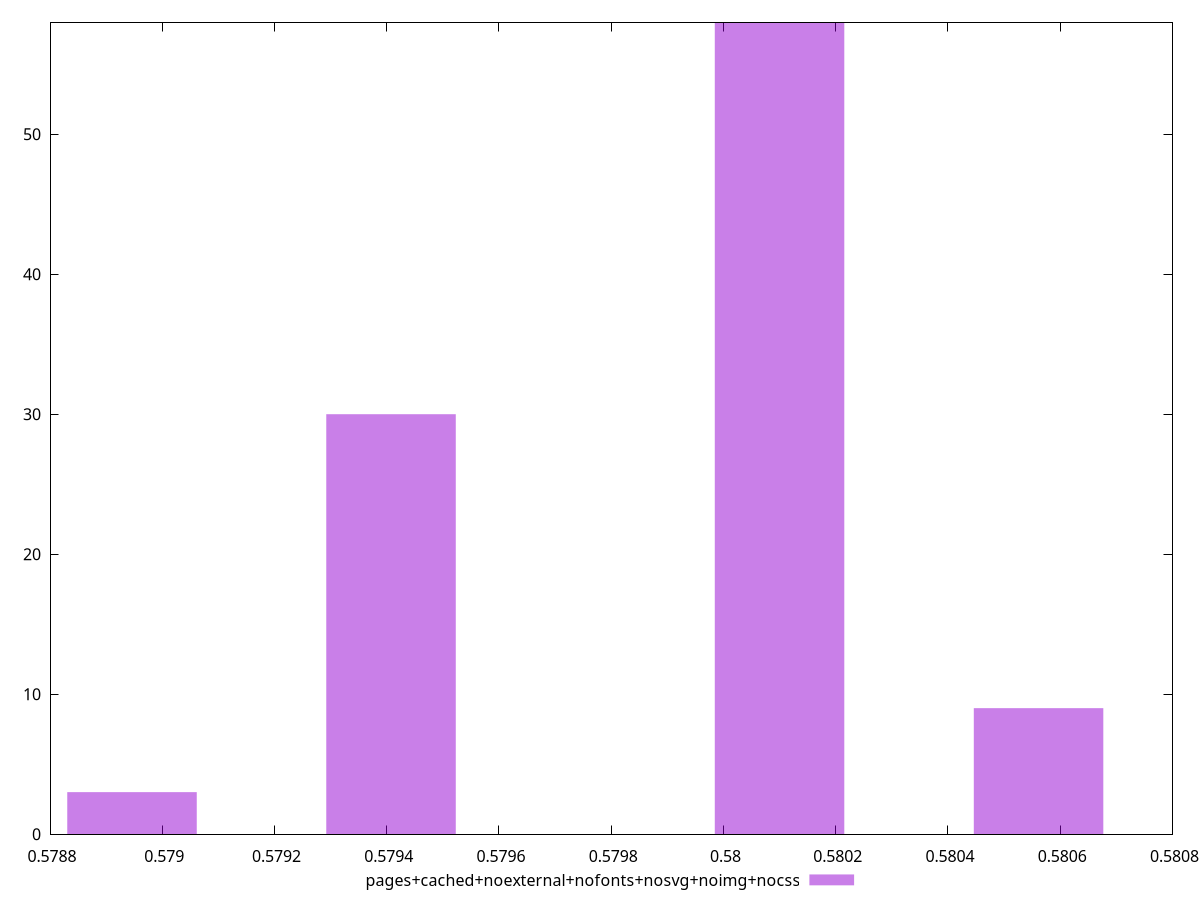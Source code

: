 $_pagesCachedNoexternalNofontsNosvgNoimgNocss <<EOF
0.5800998502131053 58
0.5794076069550944 30
0.5805613457184459 9
0.5789461114497538 3
EOF
set key outside below
set terminal pngcairo
set output "report_00005_2020-11-02T22-26-11.212Z/uses-rel-preload/pages+cached+noexternal+nofonts+nosvg+noimg+nocss//hist.png"
set yrange [0:58]
set boxwidth 0.0002307477526702885
set style fill transparent solid 0.5 noborder
plot $_pagesCachedNoexternalNofontsNosvgNoimgNocss title "pages+cached+noexternal+nofonts+nosvg+noimg+nocss" with boxes ,